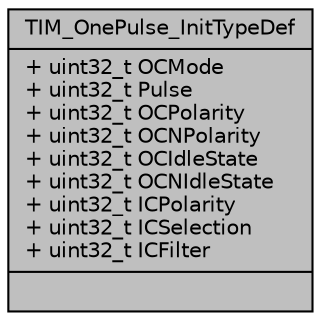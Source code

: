 digraph "TIM_OnePulse_InitTypeDef"
{
 // LATEX_PDF_SIZE
  edge [fontname="Helvetica",fontsize="10",labelfontname="Helvetica",labelfontsize="10"];
  node [fontname="Helvetica",fontsize="10",shape=record];
  Node1 [label="{TIM_OnePulse_InitTypeDef\n|+ uint32_t OCMode\l+ uint32_t Pulse\l+ uint32_t OCPolarity\l+ uint32_t OCNPolarity\l+ uint32_t OCIdleState\l+ uint32_t OCNIdleState\l+ uint32_t ICPolarity\l+ uint32_t ICSelection\l+ uint32_t ICFilter\l|}",height=0.2,width=0.4,color="black", fillcolor="grey75", style="filled", fontcolor="black",tooltip="TIM One Pulse Mode Configuration Structure definition."];
}
